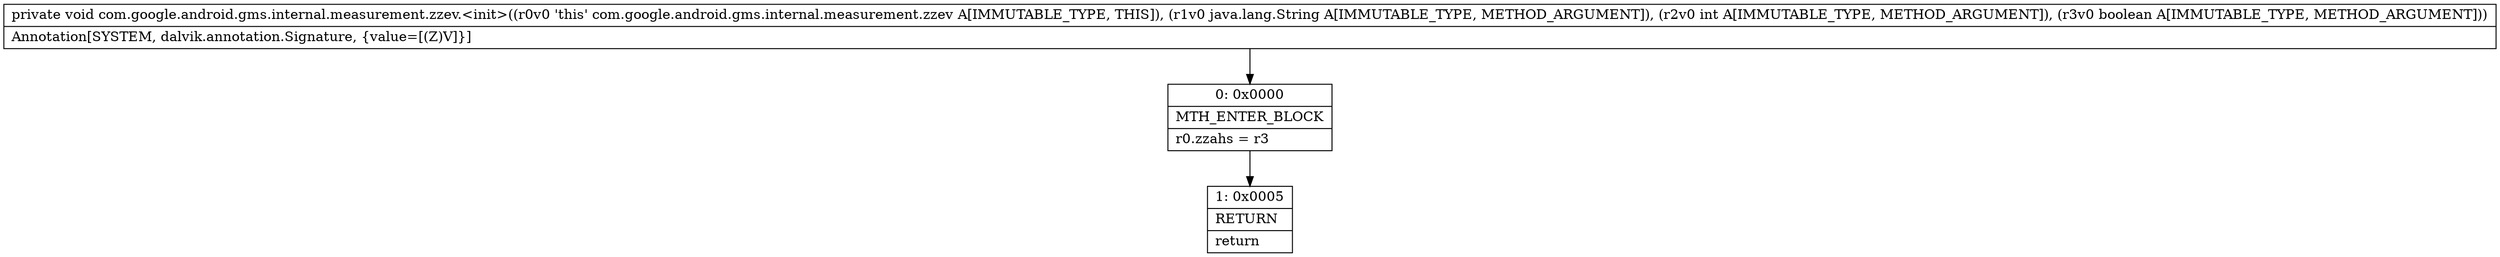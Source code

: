digraph "CFG forcom.google.android.gms.internal.measurement.zzev.\<init\>(Ljava\/lang\/String;IZ)V" {
Node_0 [shape=record,label="{0\:\ 0x0000|MTH_ENTER_BLOCK\l|r0.zzahs = r3\l}"];
Node_1 [shape=record,label="{1\:\ 0x0005|RETURN\l|return\l}"];
MethodNode[shape=record,label="{private void com.google.android.gms.internal.measurement.zzev.\<init\>((r0v0 'this' com.google.android.gms.internal.measurement.zzev A[IMMUTABLE_TYPE, THIS]), (r1v0 java.lang.String A[IMMUTABLE_TYPE, METHOD_ARGUMENT]), (r2v0 int A[IMMUTABLE_TYPE, METHOD_ARGUMENT]), (r3v0 boolean A[IMMUTABLE_TYPE, METHOD_ARGUMENT]))  | Annotation[SYSTEM, dalvik.annotation.Signature, \{value=[(Z)V]\}]\l}"];
MethodNode -> Node_0;
Node_0 -> Node_1;
}

